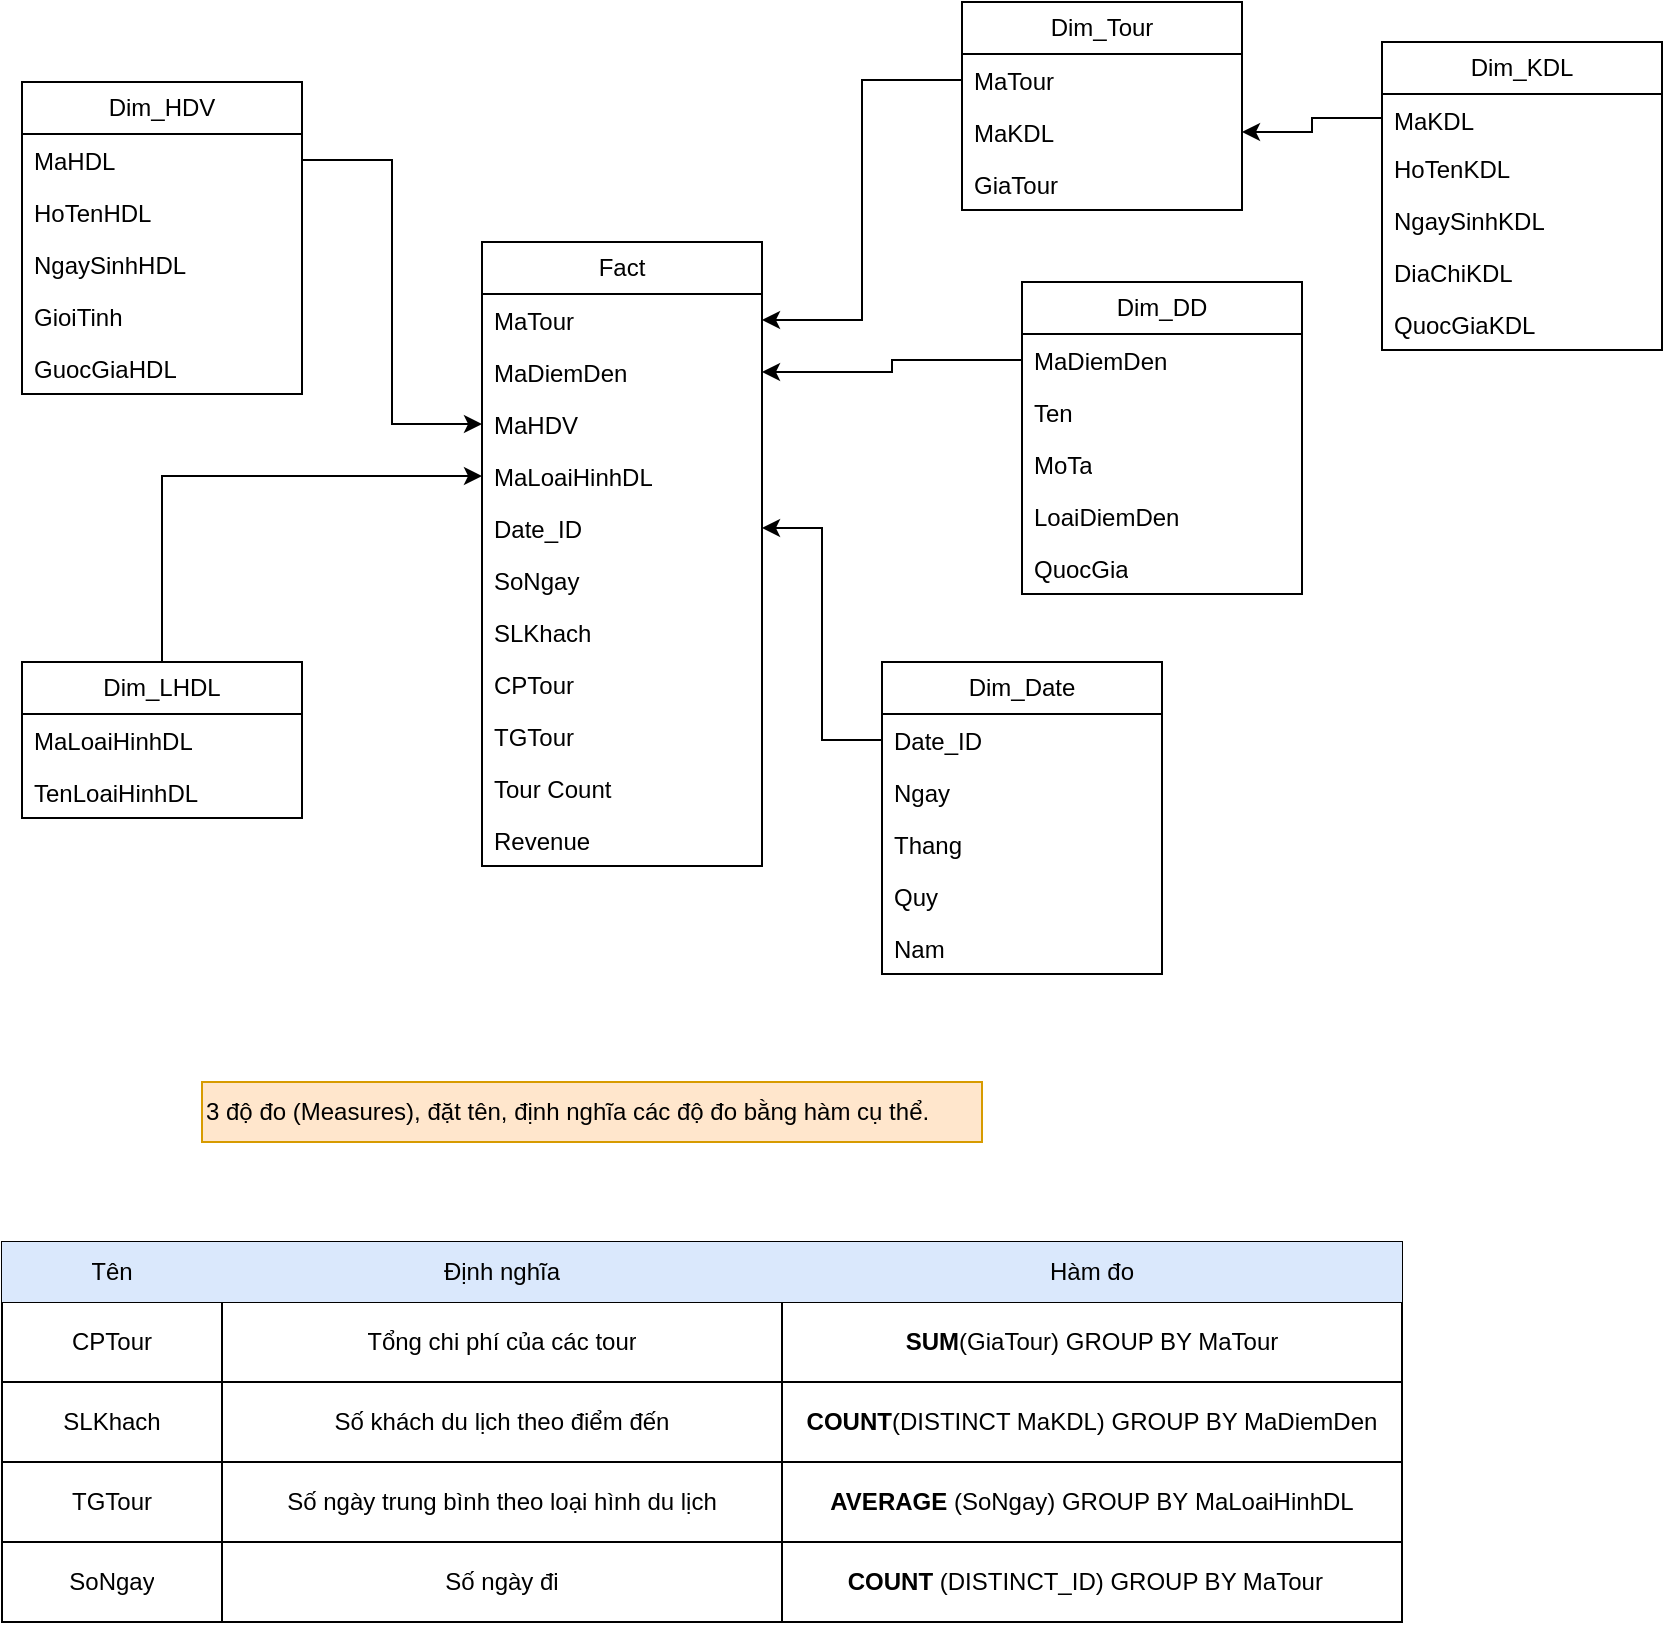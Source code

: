 <mxfile version="24.7.17" pages="2">
  <diagram name="Câu 1" id="iLBDIeXPCRLLzWp6YE0v">
    <mxGraphModel dx="992" dy="478" grid="1" gridSize="10" guides="1" tooltips="1" connect="1" arrows="1" fold="1" page="1" pageScale="1" pageWidth="850" pageHeight="1100" math="0" shadow="0">
      <root>
        <mxCell id="0" />
        <mxCell id="1" parent="0" />
        <mxCell id="QzysIwL7Uiw4SOVCcXlw-9" value="Dim_KDL" style="swimlane;fontStyle=0;childLayout=stackLayout;horizontal=1;startSize=26;fillColor=none;horizontalStack=0;resizeParent=1;resizeParentMax=0;resizeLast=0;collapsible=1;marginBottom=0;whiteSpace=wrap;html=1;" parent="1" vertex="1">
          <mxGeometry x="700" y="130" width="140" height="154" as="geometry" />
        </mxCell>
        <mxCell id="QzysIwL7Uiw4SOVCcXlw-10" value="MaKDL" style="text;strokeColor=none;fillColor=none;align=left;verticalAlign=top;spacingLeft=4;spacingRight=4;overflow=hidden;rotatable=0;points=[[0,0.5],[1,0.5]];portConstraint=eastwest;whiteSpace=wrap;html=1;" parent="QzysIwL7Uiw4SOVCcXlw-9" vertex="1">
          <mxGeometry y="26" width="140" height="24" as="geometry" />
        </mxCell>
        <mxCell id="QzysIwL7Uiw4SOVCcXlw-11" value="HoTenKDL" style="text;strokeColor=none;fillColor=none;align=left;verticalAlign=top;spacingLeft=4;spacingRight=4;overflow=hidden;rotatable=0;points=[[0,0.5],[1,0.5]];portConstraint=eastwest;whiteSpace=wrap;html=1;" parent="QzysIwL7Uiw4SOVCcXlw-9" vertex="1">
          <mxGeometry y="50" width="140" height="26" as="geometry" />
        </mxCell>
        <mxCell id="QzysIwL7Uiw4SOVCcXlw-12" value="NgaySinhKDL" style="text;strokeColor=none;fillColor=none;align=left;verticalAlign=top;spacingLeft=4;spacingRight=4;overflow=hidden;rotatable=0;points=[[0,0.5],[1,0.5]];portConstraint=eastwest;whiteSpace=wrap;html=1;" parent="QzysIwL7Uiw4SOVCcXlw-9" vertex="1">
          <mxGeometry y="76" width="140" height="26" as="geometry" />
        </mxCell>
        <mxCell id="QzysIwL7Uiw4SOVCcXlw-13" value="DiaChiKDL" style="text;strokeColor=none;fillColor=none;align=left;verticalAlign=top;spacingLeft=4;spacingRight=4;overflow=hidden;rotatable=0;points=[[0,0.5],[1,0.5]];portConstraint=eastwest;whiteSpace=wrap;html=1;" parent="QzysIwL7Uiw4SOVCcXlw-9" vertex="1">
          <mxGeometry y="102" width="140" height="26" as="geometry" />
        </mxCell>
        <mxCell id="QzysIwL7Uiw4SOVCcXlw-14" value="QuocGiaKDL" style="text;strokeColor=none;fillColor=none;align=left;verticalAlign=top;spacingLeft=4;spacingRight=4;overflow=hidden;rotatable=0;points=[[0,0.5],[1,0.5]];portConstraint=eastwest;whiteSpace=wrap;html=1;" parent="QzysIwL7Uiw4SOVCcXlw-9" vertex="1">
          <mxGeometry y="128" width="140" height="26" as="geometry" />
        </mxCell>
        <mxCell id="QzysIwL7Uiw4SOVCcXlw-16" value="Fact" style="swimlane;fontStyle=0;childLayout=stackLayout;horizontal=1;startSize=26;fillColor=none;horizontalStack=0;resizeParent=1;resizeParentMax=0;resizeLast=0;collapsible=1;marginBottom=0;whiteSpace=wrap;html=1;" parent="1" vertex="1">
          <mxGeometry x="250" y="230" width="140" height="312" as="geometry" />
        </mxCell>
        <mxCell id="QzysIwL7Uiw4SOVCcXlw-17" value="MaTour" style="text;strokeColor=none;fillColor=none;align=left;verticalAlign=top;spacingLeft=4;spacingRight=4;overflow=hidden;rotatable=0;points=[[0,0.5],[1,0.5]];portConstraint=eastwest;whiteSpace=wrap;html=1;" parent="QzysIwL7Uiw4SOVCcXlw-16" vertex="1">
          <mxGeometry y="26" width="140" height="26" as="geometry" />
        </mxCell>
        <mxCell id="QzysIwL7Uiw4SOVCcXlw-18" value="MaDiemDen" style="text;strokeColor=none;fillColor=none;align=left;verticalAlign=top;spacingLeft=4;spacingRight=4;overflow=hidden;rotatable=0;points=[[0,0.5],[1,0.5]];portConstraint=eastwest;whiteSpace=wrap;html=1;" parent="QzysIwL7Uiw4SOVCcXlw-16" vertex="1">
          <mxGeometry y="52" width="140" height="26" as="geometry" />
        </mxCell>
        <mxCell id="QzysIwL7Uiw4SOVCcXlw-19" value="MaHDV" style="text;strokeColor=none;fillColor=none;align=left;verticalAlign=top;spacingLeft=4;spacingRight=4;overflow=hidden;rotatable=0;points=[[0,0.5],[1,0.5]];portConstraint=eastwest;whiteSpace=wrap;html=1;" parent="QzysIwL7Uiw4SOVCcXlw-16" vertex="1">
          <mxGeometry y="78" width="140" height="26" as="geometry" />
        </mxCell>
        <mxCell id="QzysIwL7Uiw4SOVCcXlw-20" value="MaLoaiHinhDL" style="text;strokeColor=none;fillColor=none;align=left;verticalAlign=top;spacingLeft=4;spacingRight=4;overflow=hidden;rotatable=0;points=[[0,0.5],[1,0.5]];portConstraint=eastwest;whiteSpace=wrap;html=1;" parent="QzysIwL7Uiw4SOVCcXlw-16" vertex="1">
          <mxGeometry y="104" width="140" height="26" as="geometry" />
        </mxCell>
        <mxCell id="QzysIwL7Uiw4SOVCcXlw-21" value="Date_ID" style="text;strokeColor=none;fillColor=none;align=left;verticalAlign=top;spacingLeft=4;spacingRight=4;overflow=hidden;rotatable=0;points=[[0,0.5],[1,0.5]];portConstraint=eastwest;whiteSpace=wrap;html=1;" parent="QzysIwL7Uiw4SOVCcXlw-16" vertex="1">
          <mxGeometry y="130" width="140" height="26" as="geometry" />
        </mxCell>
        <mxCell id="QzysIwL7Uiw4SOVCcXlw-22" value="SoNgay" style="text;strokeColor=none;fillColor=none;align=left;verticalAlign=top;spacingLeft=4;spacingRight=4;overflow=hidden;rotatable=0;points=[[0,0.5],[1,0.5]];portConstraint=eastwest;whiteSpace=wrap;html=1;" parent="QzysIwL7Uiw4SOVCcXlw-16" vertex="1">
          <mxGeometry y="156" width="140" height="26" as="geometry" />
        </mxCell>
        <mxCell id="00fREQqxROsWDzswECvn-2" value="&lt;span style=&quot;text-align: center;&quot;&gt;&lt;font style=&quot;font-size: 12px;&quot;&gt;SLKhach&lt;/font&gt;&lt;/span&gt;" style="text;strokeColor=none;fillColor=none;align=left;verticalAlign=top;spacingLeft=4;spacingRight=4;overflow=hidden;rotatable=0;points=[[0,0.5],[1,0.5]];portConstraint=eastwest;whiteSpace=wrap;html=1;" parent="QzysIwL7Uiw4SOVCcXlw-16" vertex="1">
          <mxGeometry y="182" width="140" height="26" as="geometry" />
        </mxCell>
        <mxCell id="00fREQqxROsWDzswECvn-1" value="&lt;span style=&quot;text-align: center;&quot;&gt;&lt;font style=&quot;font-size: 12px;&quot;&gt;CPTour&lt;/font&gt;&lt;/span&gt;" style="text;strokeColor=none;fillColor=none;align=left;verticalAlign=top;spacingLeft=4;spacingRight=4;overflow=hidden;rotatable=0;points=[[0,0.5],[1,0.5]];portConstraint=eastwest;whiteSpace=wrap;html=1;" parent="QzysIwL7Uiw4SOVCcXlw-16" vertex="1">
          <mxGeometry y="208" width="140" height="26" as="geometry" />
        </mxCell>
        <mxCell id="00fREQqxROsWDzswECvn-3" value="&lt;span style=&quot;text-align: center;&quot;&gt;&lt;font style=&quot;font-size: 12px;&quot;&gt;TGTour&lt;/font&gt;&lt;/span&gt;" style="text;strokeColor=none;fillColor=none;align=left;verticalAlign=top;spacingLeft=4;spacingRight=4;overflow=hidden;rotatable=0;points=[[0,0.5],[1,0.5]];portConstraint=eastwest;whiteSpace=wrap;html=1;" parent="QzysIwL7Uiw4SOVCcXlw-16" vertex="1">
          <mxGeometry y="234" width="140" height="26" as="geometry" />
        </mxCell>
        <mxCell id="caPagzH6TAJImW8z5j7B-15" value="&lt;div style=&quot;text-align: center;&quot;&gt;Tour Count&lt;/div&gt;" style="text;strokeColor=none;fillColor=none;align=left;verticalAlign=top;spacingLeft=4;spacingRight=4;overflow=hidden;rotatable=0;points=[[0,0.5],[1,0.5]];portConstraint=eastwest;whiteSpace=wrap;html=1;" parent="QzysIwL7Uiw4SOVCcXlw-16" vertex="1">
          <mxGeometry y="260" width="140" height="26" as="geometry" />
        </mxCell>
        <mxCell id="caPagzH6TAJImW8z5j7B-16" value="&lt;span style=&quot;text-align: center;&quot;&gt;&lt;font style=&quot;font-size: 12px;&quot;&gt;Revenue&lt;/font&gt;&lt;/span&gt;" style="text;strokeColor=none;fillColor=none;align=left;verticalAlign=top;spacingLeft=4;spacingRight=4;overflow=hidden;rotatable=0;points=[[0,0.5],[1,0.5]];portConstraint=eastwest;whiteSpace=wrap;html=1;" parent="QzysIwL7Uiw4SOVCcXlw-16" vertex="1">
          <mxGeometry y="286" width="140" height="26" as="geometry" />
        </mxCell>
        <mxCell id="QzysIwL7Uiw4SOVCcXlw-25" value="Dim_HDV" style="swimlane;fontStyle=0;childLayout=stackLayout;horizontal=1;startSize=26;fillColor=none;horizontalStack=0;resizeParent=1;resizeParentMax=0;resizeLast=0;collapsible=1;marginBottom=0;whiteSpace=wrap;html=1;" parent="1" vertex="1">
          <mxGeometry x="20" y="150" width="140" height="156" as="geometry" />
        </mxCell>
        <mxCell id="QzysIwL7Uiw4SOVCcXlw-26" value="MaHDL" style="text;strokeColor=none;fillColor=none;align=left;verticalAlign=top;spacingLeft=4;spacingRight=4;overflow=hidden;rotatable=0;points=[[0,0.5],[1,0.5]];portConstraint=eastwest;whiteSpace=wrap;html=1;" parent="QzysIwL7Uiw4SOVCcXlw-25" vertex="1">
          <mxGeometry y="26" width="140" height="26" as="geometry" />
        </mxCell>
        <mxCell id="QzysIwL7Uiw4SOVCcXlw-27" value="HoTenHDL" style="text;strokeColor=none;fillColor=none;align=left;verticalAlign=top;spacingLeft=4;spacingRight=4;overflow=hidden;rotatable=0;points=[[0,0.5],[1,0.5]];portConstraint=eastwest;whiteSpace=wrap;html=1;" parent="QzysIwL7Uiw4SOVCcXlw-25" vertex="1">
          <mxGeometry y="52" width="140" height="26" as="geometry" />
        </mxCell>
        <mxCell id="QzysIwL7Uiw4SOVCcXlw-28" value="NgaySinhHDL" style="text;strokeColor=none;fillColor=none;align=left;verticalAlign=top;spacingLeft=4;spacingRight=4;overflow=hidden;rotatable=0;points=[[0,0.5],[1,0.5]];portConstraint=eastwest;whiteSpace=wrap;html=1;" parent="QzysIwL7Uiw4SOVCcXlw-25" vertex="1">
          <mxGeometry y="78" width="140" height="26" as="geometry" />
        </mxCell>
        <mxCell id="QzysIwL7Uiw4SOVCcXlw-29" value="GioiTinh" style="text;strokeColor=none;fillColor=none;align=left;verticalAlign=top;spacingLeft=4;spacingRight=4;overflow=hidden;rotatable=0;points=[[0,0.5],[1,0.5]];portConstraint=eastwest;whiteSpace=wrap;html=1;" parent="QzysIwL7Uiw4SOVCcXlw-25" vertex="1">
          <mxGeometry y="104" width="140" height="26" as="geometry" />
        </mxCell>
        <mxCell id="QzysIwL7Uiw4SOVCcXlw-30" value="GuocGiaHDL" style="text;strokeColor=none;fillColor=none;align=left;verticalAlign=top;spacingLeft=4;spacingRight=4;overflow=hidden;rotatable=0;points=[[0,0.5],[1,0.5]];portConstraint=eastwest;whiteSpace=wrap;html=1;" parent="QzysIwL7Uiw4SOVCcXlw-25" vertex="1">
          <mxGeometry y="130" width="140" height="26" as="geometry" />
        </mxCell>
        <mxCell id="QzysIwL7Uiw4SOVCcXlw-31" value="Dim_DD" style="swimlane;fontStyle=0;childLayout=stackLayout;horizontal=1;startSize=26;fillColor=none;horizontalStack=0;resizeParent=1;resizeParentMax=0;resizeLast=0;collapsible=1;marginBottom=0;whiteSpace=wrap;html=1;" parent="1" vertex="1">
          <mxGeometry x="520" y="250" width="140" height="156" as="geometry" />
        </mxCell>
        <mxCell id="QzysIwL7Uiw4SOVCcXlw-32" value="MaDiemDen" style="text;strokeColor=none;fillColor=none;align=left;verticalAlign=top;spacingLeft=4;spacingRight=4;overflow=hidden;rotatable=0;points=[[0,0.5],[1,0.5]];portConstraint=eastwest;whiteSpace=wrap;html=1;" parent="QzysIwL7Uiw4SOVCcXlw-31" vertex="1">
          <mxGeometry y="26" width="140" height="26" as="geometry" />
        </mxCell>
        <mxCell id="QzysIwL7Uiw4SOVCcXlw-33" value=" Ten" style="text;strokeColor=none;fillColor=none;align=left;verticalAlign=top;spacingLeft=4;spacingRight=4;overflow=hidden;rotatable=0;points=[[0,0.5],[1,0.5]];portConstraint=eastwest;whiteSpace=wrap;html=1;" parent="QzysIwL7Uiw4SOVCcXlw-31" vertex="1">
          <mxGeometry y="52" width="140" height="26" as="geometry" />
        </mxCell>
        <mxCell id="QzysIwL7Uiw4SOVCcXlw-34" value="MoTa" style="text;strokeColor=none;fillColor=none;align=left;verticalAlign=top;spacingLeft=4;spacingRight=4;overflow=hidden;rotatable=0;points=[[0,0.5],[1,0.5]];portConstraint=eastwest;whiteSpace=wrap;html=1;" parent="QzysIwL7Uiw4SOVCcXlw-31" vertex="1">
          <mxGeometry y="78" width="140" height="26" as="geometry" />
        </mxCell>
        <mxCell id="QzysIwL7Uiw4SOVCcXlw-35" value="LoaiDiemDen" style="text;strokeColor=none;fillColor=none;align=left;verticalAlign=top;spacingLeft=4;spacingRight=4;overflow=hidden;rotatable=0;points=[[0,0.5],[1,0.5]];portConstraint=eastwest;whiteSpace=wrap;html=1;" parent="QzysIwL7Uiw4SOVCcXlw-31" vertex="1">
          <mxGeometry y="104" width="140" height="26" as="geometry" />
        </mxCell>
        <mxCell id="QzysIwL7Uiw4SOVCcXlw-36" value="QuocGia" style="text;strokeColor=none;fillColor=none;align=left;verticalAlign=top;spacingLeft=4;spacingRight=4;overflow=hidden;rotatable=0;points=[[0,0.5],[1,0.5]];portConstraint=eastwest;whiteSpace=wrap;html=1;" parent="QzysIwL7Uiw4SOVCcXlw-31" vertex="1">
          <mxGeometry y="130" width="140" height="26" as="geometry" />
        </mxCell>
        <mxCell id="QzysIwL7Uiw4SOVCcXlw-58" style="edgeStyle=orthogonalEdgeStyle;rounded=0;orthogonalLoop=1;jettySize=auto;html=1;" parent="1" source="QzysIwL7Uiw4SOVCcXlw-41" target="QzysIwL7Uiw4SOVCcXlw-20" edge="1">
          <mxGeometry relative="1" as="geometry" />
        </mxCell>
        <mxCell id="QzysIwL7Uiw4SOVCcXlw-41" value="Dim_LHDL" style="swimlane;fontStyle=0;childLayout=stackLayout;horizontal=1;startSize=26;fillColor=none;horizontalStack=0;resizeParent=1;resizeParentMax=0;resizeLast=0;collapsible=1;marginBottom=0;whiteSpace=wrap;html=1;" parent="1" vertex="1">
          <mxGeometry x="20" y="440" width="140" height="78" as="geometry" />
        </mxCell>
        <mxCell id="QzysIwL7Uiw4SOVCcXlw-42" value="MaLoaiHinhDL" style="text;strokeColor=none;fillColor=none;align=left;verticalAlign=top;spacingLeft=4;spacingRight=4;overflow=hidden;rotatable=0;points=[[0,0.5],[1,0.5]];portConstraint=eastwest;whiteSpace=wrap;html=1;" parent="QzysIwL7Uiw4SOVCcXlw-41" vertex="1">
          <mxGeometry y="26" width="140" height="26" as="geometry" />
        </mxCell>
        <mxCell id="QzysIwL7Uiw4SOVCcXlw-43" value="TenLoaiHinhDL" style="text;strokeColor=none;fillColor=none;align=left;verticalAlign=top;spacingLeft=4;spacingRight=4;overflow=hidden;rotatable=0;points=[[0,0.5],[1,0.5]];portConstraint=eastwest;whiteSpace=wrap;html=1;" parent="QzysIwL7Uiw4SOVCcXlw-41" vertex="1">
          <mxGeometry y="52" width="140" height="26" as="geometry" />
        </mxCell>
        <mxCell id="QzysIwL7Uiw4SOVCcXlw-45" value="Dim_Tour" style="swimlane;fontStyle=0;childLayout=stackLayout;horizontal=1;startSize=26;fillColor=none;horizontalStack=0;resizeParent=1;resizeParentMax=0;resizeLast=0;collapsible=1;marginBottom=0;whiteSpace=wrap;html=1;" parent="1" vertex="1">
          <mxGeometry x="490" y="110" width="140" height="104" as="geometry" />
        </mxCell>
        <mxCell id="QzysIwL7Uiw4SOVCcXlw-46" value="MaTour" style="text;strokeColor=none;fillColor=none;align=left;verticalAlign=top;spacingLeft=4;spacingRight=4;overflow=hidden;rotatable=0;points=[[0,0.5],[1,0.5]];portConstraint=eastwest;whiteSpace=wrap;html=1;" parent="QzysIwL7Uiw4SOVCcXlw-45" vertex="1">
          <mxGeometry y="26" width="140" height="26" as="geometry" />
        </mxCell>
        <mxCell id="QzysIwL7Uiw4SOVCcXlw-47" value="MaKDL" style="text;strokeColor=none;fillColor=none;align=left;verticalAlign=top;spacingLeft=4;spacingRight=4;overflow=hidden;rotatable=0;points=[[0,0.5],[1,0.5]];portConstraint=eastwest;whiteSpace=wrap;html=1;" parent="QzysIwL7Uiw4SOVCcXlw-45" vertex="1">
          <mxGeometry y="52" width="140" height="26" as="geometry" />
        </mxCell>
        <mxCell id="QzysIwL7Uiw4SOVCcXlw-48" value="GiaTour" style="text;strokeColor=none;fillColor=none;align=left;verticalAlign=top;spacingLeft=4;spacingRight=4;overflow=hidden;rotatable=0;points=[[0,0.5],[1,0.5]];portConstraint=eastwest;whiteSpace=wrap;html=1;" parent="QzysIwL7Uiw4SOVCcXlw-45" vertex="1">
          <mxGeometry y="78" width="140" height="26" as="geometry" />
        </mxCell>
        <mxCell id="QzysIwL7Uiw4SOVCcXlw-56" style="edgeStyle=orthogonalEdgeStyle;rounded=0;orthogonalLoop=1;jettySize=auto;html=1;" parent="1" source="QzysIwL7Uiw4SOVCcXlw-32" target="QzysIwL7Uiw4SOVCcXlw-18" edge="1">
          <mxGeometry relative="1" as="geometry" />
        </mxCell>
        <mxCell id="QzysIwL7Uiw4SOVCcXlw-57" style="edgeStyle=orthogonalEdgeStyle;rounded=0;orthogonalLoop=1;jettySize=auto;html=1;entryX=0;entryY=0.5;entryDx=0;entryDy=0;" parent="1" source="QzysIwL7Uiw4SOVCcXlw-26" target="QzysIwL7Uiw4SOVCcXlw-19" edge="1">
          <mxGeometry relative="1" as="geometry" />
        </mxCell>
        <mxCell id="QzysIwL7Uiw4SOVCcXlw-59" style="edgeStyle=orthogonalEdgeStyle;rounded=0;orthogonalLoop=1;jettySize=auto;html=1;" parent="1" source="QzysIwL7Uiw4SOVCcXlw-46" target="QzysIwL7Uiw4SOVCcXlw-17" edge="1">
          <mxGeometry relative="1" as="geometry" />
        </mxCell>
        <mxCell id="QzysIwL7Uiw4SOVCcXlw-60" style="edgeStyle=orthogonalEdgeStyle;rounded=0;orthogonalLoop=1;jettySize=auto;html=1;" parent="1" source="QzysIwL7Uiw4SOVCcXlw-10" target="QzysIwL7Uiw4SOVCcXlw-47" edge="1">
          <mxGeometry relative="1" as="geometry" />
        </mxCell>
        <mxCell id="QzysIwL7Uiw4SOVCcXlw-62" value="&lt;font style=&quot;font-size: 12px;&quot;&gt; 3 độ đo (Measures), đặt tên, định nghĩa các độ đo bằng hàm cụ thể.&lt;/font&gt;" style="text;html=1;align=left;verticalAlign=middle;resizable=0;points=[];autosize=1;strokeColor=#d79b00;fillColor=#ffe6cc;" parent="1" vertex="1">
          <mxGeometry x="110" y="650" width="390" height="30" as="geometry" />
        </mxCell>
        <mxCell id="QzysIwL7Uiw4SOVCcXlw-63" value="" style="shape=table;startSize=0;container=1;collapsible=0;childLayout=tableLayout;fontSize=16;" parent="1" vertex="1">
          <mxGeometry x="10" y="730" width="700" height="190" as="geometry" />
        </mxCell>
        <mxCell id="QzysIwL7Uiw4SOVCcXlw-64" value="" style="shape=tableRow;horizontal=0;startSize=0;swimlaneHead=0;swimlaneBody=0;strokeColor=inherit;top=0;left=0;bottom=0;right=0;collapsible=0;dropTarget=0;fillColor=none;points=[[0,0.5],[1,0.5]];portConstraint=eastwest;fontSize=16;" parent="QzysIwL7Uiw4SOVCcXlw-63" vertex="1">
          <mxGeometry width="700" height="30" as="geometry" />
        </mxCell>
        <mxCell id="QzysIwL7Uiw4SOVCcXlw-65" value="Tên" style="shape=partialRectangle;html=1;whiteSpace=wrap;connectable=0;strokeColor=#6c8ebf;overflow=hidden;fillColor=#dae8fc;top=0;left=0;bottom=0;right=0;pointerEvents=1;fontSize=12;" parent="QzysIwL7Uiw4SOVCcXlw-64" vertex="1">
          <mxGeometry width="110" height="30" as="geometry">
            <mxRectangle width="110" height="30" as="alternateBounds" />
          </mxGeometry>
        </mxCell>
        <mxCell id="QzysIwL7Uiw4SOVCcXlw-66" value="Định nghĩa" style="shape=partialRectangle;html=1;whiteSpace=wrap;connectable=0;strokeColor=#6c8ebf;overflow=hidden;fillColor=#dae8fc;top=0;left=0;bottom=0;right=0;pointerEvents=1;fontSize=12;" parent="QzysIwL7Uiw4SOVCcXlw-64" vertex="1">
          <mxGeometry x="110" width="280" height="30" as="geometry">
            <mxRectangle width="280" height="30" as="alternateBounds" />
          </mxGeometry>
        </mxCell>
        <mxCell id="QzysIwL7Uiw4SOVCcXlw-67" value="Hàm đo" style="shape=partialRectangle;html=1;whiteSpace=wrap;connectable=0;strokeColor=#6c8ebf;overflow=hidden;fillColor=#dae8fc;top=0;left=0;bottom=0;right=0;pointerEvents=1;fontSize=12;" parent="QzysIwL7Uiw4SOVCcXlw-64" vertex="1">
          <mxGeometry x="390" width="310" height="30" as="geometry">
            <mxRectangle width="310" height="30" as="alternateBounds" />
          </mxGeometry>
        </mxCell>
        <mxCell id="QzysIwL7Uiw4SOVCcXlw-68" value="" style="shape=tableRow;horizontal=0;startSize=0;swimlaneHead=0;swimlaneBody=0;strokeColor=inherit;top=0;left=0;bottom=0;right=0;collapsible=0;dropTarget=0;fillColor=none;points=[[0,0.5],[1,0.5]];portConstraint=eastwest;fontSize=16;" parent="QzysIwL7Uiw4SOVCcXlw-63" vertex="1">
          <mxGeometry y="30" width="700" height="40" as="geometry" />
        </mxCell>
        <mxCell id="QzysIwL7Uiw4SOVCcXlw-69" value="CPTour" style="shape=partialRectangle;html=1;whiteSpace=wrap;connectable=0;strokeColor=inherit;overflow=hidden;fillColor=none;top=0;left=0;bottom=0;right=0;pointerEvents=1;fontSize=12;" parent="QzysIwL7Uiw4SOVCcXlw-68" vertex="1">
          <mxGeometry width="110" height="40" as="geometry">
            <mxRectangle width="110" height="40" as="alternateBounds" />
          </mxGeometry>
        </mxCell>
        <mxCell id="QzysIwL7Uiw4SOVCcXlw-70" value="Tổng chi phí của các tour" style="shape=partialRectangle;html=1;whiteSpace=wrap;connectable=0;strokeColor=inherit;overflow=hidden;fillColor=none;top=0;left=0;bottom=0;right=0;pointerEvents=1;fontSize=12;" parent="QzysIwL7Uiw4SOVCcXlw-68" vertex="1">
          <mxGeometry x="110" width="280" height="40" as="geometry">
            <mxRectangle width="280" height="40" as="alternateBounds" />
          </mxGeometry>
        </mxCell>
        <mxCell id="QzysIwL7Uiw4SOVCcXlw-71" value="&lt;b&gt;SUM&lt;/b&gt;(GiaTour) GROUP BY MaTour" style="shape=partialRectangle;html=1;whiteSpace=wrap;connectable=0;strokeColor=inherit;overflow=hidden;fillColor=none;top=0;left=0;bottom=0;right=0;pointerEvents=1;fontSize=12;" parent="QzysIwL7Uiw4SOVCcXlw-68" vertex="1">
          <mxGeometry x="390" width="310" height="40" as="geometry">
            <mxRectangle width="310" height="40" as="alternateBounds" />
          </mxGeometry>
        </mxCell>
        <mxCell id="QzysIwL7Uiw4SOVCcXlw-72" value="" style="shape=tableRow;horizontal=0;startSize=0;swimlaneHead=0;swimlaneBody=0;strokeColor=inherit;top=0;left=0;bottom=0;right=0;collapsible=0;dropTarget=0;fillColor=none;points=[[0,0.5],[1,0.5]];portConstraint=eastwest;fontSize=16;" parent="QzysIwL7Uiw4SOVCcXlw-63" vertex="1">
          <mxGeometry y="70" width="700" height="40" as="geometry" />
        </mxCell>
        <mxCell id="QzysIwL7Uiw4SOVCcXlw-73" value="SLKhach" style="shape=partialRectangle;html=1;whiteSpace=wrap;connectable=0;strokeColor=inherit;overflow=hidden;fillColor=none;top=0;left=0;bottom=0;right=0;pointerEvents=1;fontSize=12;" parent="QzysIwL7Uiw4SOVCcXlw-72" vertex="1">
          <mxGeometry width="110" height="40" as="geometry">
            <mxRectangle width="110" height="40" as="alternateBounds" />
          </mxGeometry>
        </mxCell>
        <mxCell id="QzysIwL7Uiw4SOVCcXlw-74" value="Số khách du lịch theo điểm đến" style="shape=partialRectangle;html=1;whiteSpace=wrap;connectable=0;strokeColor=inherit;overflow=hidden;fillColor=none;top=0;left=0;bottom=0;right=0;pointerEvents=1;fontSize=12;" parent="QzysIwL7Uiw4SOVCcXlw-72" vertex="1">
          <mxGeometry x="110" width="280" height="40" as="geometry">
            <mxRectangle width="280" height="40" as="alternateBounds" />
          </mxGeometry>
        </mxCell>
        <mxCell id="QzysIwL7Uiw4SOVCcXlw-75" value="&lt;b&gt;COUNT&lt;/b&gt;(DISTINCT MaKDL) GROUP BY MaDiemDen" style="shape=partialRectangle;html=1;whiteSpace=wrap;connectable=0;strokeColor=inherit;overflow=hidden;fillColor=none;top=0;left=0;bottom=0;right=0;pointerEvents=1;fontSize=12;" parent="QzysIwL7Uiw4SOVCcXlw-72" vertex="1">
          <mxGeometry x="390" width="310" height="40" as="geometry">
            <mxRectangle width="310" height="40" as="alternateBounds" />
          </mxGeometry>
        </mxCell>
        <mxCell id="QzysIwL7Uiw4SOVCcXlw-76" value="" style="shape=tableRow;horizontal=0;startSize=0;swimlaneHead=0;swimlaneBody=0;strokeColor=inherit;top=0;left=0;bottom=0;right=0;collapsible=0;dropTarget=0;fillColor=none;points=[[0,0.5],[1,0.5]];portConstraint=eastwest;fontSize=16;" parent="QzysIwL7Uiw4SOVCcXlw-63" vertex="1">
          <mxGeometry y="110" width="700" height="40" as="geometry" />
        </mxCell>
        <mxCell id="QzysIwL7Uiw4SOVCcXlw-77" value="TGTour" style="shape=partialRectangle;html=1;whiteSpace=wrap;connectable=0;strokeColor=inherit;overflow=hidden;fillColor=none;top=0;left=0;bottom=0;right=0;pointerEvents=1;fontSize=12;" parent="QzysIwL7Uiw4SOVCcXlw-76" vertex="1">
          <mxGeometry width="110" height="40" as="geometry">
            <mxRectangle width="110" height="40" as="alternateBounds" />
          </mxGeometry>
        </mxCell>
        <mxCell id="QzysIwL7Uiw4SOVCcXlw-78" value="Số ngày trung bình theo loại hình du lịch" style="shape=partialRectangle;html=1;whiteSpace=wrap;connectable=0;strokeColor=inherit;overflow=hidden;fillColor=none;top=0;left=0;bottom=0;right=0;pointerEvents=1;fontSize=12;" parent="QzysIwL7Uiw4SOVCcXlw-76" vertex="1">
          <mxGeometry x="110" width="280" height="40" as="geometry">
            <mxRectangle width="280" height="40" as="alternateBounds" />
          </mxGeometry>
        </mxCell>
        <mxCell id="QzysIwL7Uiw4SOVCcXlw-79" value="&lt;b&gt;AVERAGE &lt;/b&gt;(SoNgay) GROUP BY&lt;b&gt;&amp;nbsp;&lt;/b&gt;&lt;span style=&quot;text-align: left;&quot;&gt;MaLoaiHinhDL&lt;/span&gt;" style="shape=partialRectangle;html=1;whiteSpace=wrap;connectable=0;strokeColor=inherit;overflow=hidden;fillColor=none;top=0;left=0;bottom=0;right=0;pointerEvents=1;fontSize=12;" parent="QzysIwL7Uiw4SOVCcXlw-76" vertex="1">
          <mxGeometry x="390" width="310" height="40" as="geometry">
            <mxRectangle width="310" height="40" as="alternateBounds" />
          </mxGeometry>
        </mxCell>
        <mxCell id="caPagzH6TAJImW8z5j7B-7" value="" style="shape=tableRow;horizontal=0;startSize=0;swimlaneHead=0;swimlaneBody=0;strokeColor=inherit;top=0;left=0;bottom=0;right=0;collapsible=0;dropTarget=0;fillColor=none;points=[[0,0.5],[1,0.5]];portConstraint=eastwest;fontSize=16;" parent="QzysIwL7Uiw4SOVCcXlw-63" vertex="1">
          <mxGeometry y="150" width="700" height="40" as="geometry" />
        </mxCell>
        <mxCell id="caPagzH6TAJImW8z5j7B-8" value="&lt;span style=&quot;text-align: left;&quot;&gt;SoNgay&lt;/span&gt;" style="shape=partialRectangle;html=1;whiteSpace=wrap;connectable=0;strokeColor=inherit;overflow=hidden;fillColor=none;top=0;left=0;bottom=0;right=0;pointerEvents=1;fontSize=12;" parent="caPagzH6TAJImW8z5j7B-7" vertex="1">
          <mxGeometry width="110" height="40" as="geometry">
            <mxRectangle width="110" height="40" as="alternateBounds" />
          </mxGeometry>
        </mxCell>
        <mxCell id="caPagzH6TAJImW8z5j7B-9" value="Số ngày đi" style="shape=partialRectangle;html=1;whiteSpace=wrap;connectable=0;strokeColor=inherit;overflow=hidden;fillColor=none;top=0;left=0;bottom=0;right=0;pointerEvents=1;fontSize=12;" parent="caPagzH6TAJImW8z5j7B-7" vertex="1">
          <mxGeometry x="110" width="280" height="40" as="geometry">
            <mxRectangle width="280" height="40" as="alternateBounds" />
          </mxGeometry>
        </mxCell>
        <mxCell id="caPagzH6TAJImW8z5j7B-10" value="&lt;b&gt;COUNT &lt;/b&gt;(DISTINCT_ID) GROUP BY MaTour&amp;nbsp;&lt;b&gt;&amp;nbsp;&lt;/b&gt;" style="shape=partialRectangle;html=1;whiteSpace=wrap;connectable=0;strokeColor=inherit;overflow=hidden;fillColor=none;top=0;left=0;bottom=0;right=0;pointerEvents=1;fontSize=12;" parent="caPagzH6TAJImW8z5j7B-7" vertex="1">
          <mxGeometry x="390" width="310" height="40" as="geometry">
            <mxRectangle width="310" height="40" as="alternateBounds" />
          </mxGeometry>
        </mxCell>
        <mxCell id="caPagzH6TAJImW8z5j7B-11" style="edgeStyle=orthogonalEdgeStyle;rounded=0;orthogonalLoop=1;jettySize=auto;html=1;" parent="1" source="caPagzH6TAJImW8z5j7B-2" target="QzysIwL7Uiw4SOVCcXlw-21" edge="1">
          <mxGeometry relative="1" as="geometry" />
        </mxCell>
        <mxCell id="caPagzH6TAJImW8z5j7B-1" value="Dim_Date" style="swimlane;fontStyle=0;childLayout=stackLayout;horizontal=1;startSize=26;fillColor=none;horizontalStack=0;resizeParent=1;resizeParentMax=0;resizeLast=0;collapsible=1;marginBottom=0;whiteSpace=wrap;html=1;" parent="1" vertex="1">
          <mxGeometry x="450" y="440" width="140" height="156" as="geometry" />
        </mxCell>
        <mxCell id="caPagzH6TAJImW8z5j7B-2" value="Date_ID" style="text;strokeColor=none;fillColor=none;align=left;verticalAlign=top;spacingLeft=4;spacingRight=4;overflow=hidden;rotatable=0;points=[[0,0.5],[1,0.5]];portConstraint=eastwest;whiteSpace=wrap;html=1;" parent="caPagzH6TAJImW8z5j7B-1" vertex="1">
          <mxGeometry y="26" width="140" height="26" as="geometry" />
        </mxCell>
        <mxCell id="caPagzH6TAJImW8z5j7B-3" value=" Ngay" style="text;strokeColor=none;fillColor=none;align=left;verticalAlign=top;spacingLeft=4;spacingRight=4;overflow=hidden;rotatable=0;points=[[0,0.5],[1,0.5]];portConstraint=eastwest;whiteSpace=wrap;html=1;" parent="caPagzH6TAJImW8z5j7B-1" vertex="1">
          <mxGeometry y="52" width="140" height="26" as="geometry" />
        </mxCell>
        <mxCell id="caPagzH6TAJImW8z5j7B-4" value="Thang" style="text;strokeColor=none;fillColor=none;align=left;verticalAlign=top;spacingLeft=4;spacingRight=4;overflow=hidden;rotatable=0;points=[[0,0.5],[1,0.5]];portConstraint=eastwest;whiteSpace=wrap;html=1;" parent="caPagzH6TAJImW8z5j7B-1" vertex="1">
          <mxGeometry y="78" width="140" height="26" as="geometry" />
        </mxCell>
        <mxCell id="caPagzH6TAJImW8z5j7B-5" value="Quy" style="text;strokeColor=none;fillColor=none;align=left;verticalAlign=top;spacingLeft=4;spacingRight=4;overflow=hidden;rotatable=0;points=[[0,0.5],[1,0.5]];portConstraint=eastwest;whiteSpace=wrap;html=1;" parent="caPagzH6TAJImW8z5j7B-1" vertex="1">
          <mxGeometry y="104" width="140" height="26" as="geometry" />
        </mxCell>
        <mxCell id="caPagzH6TAJImW8z5j7B-6" value="Nam" style="text;strokeColor=none;fillColor=none;align=left;verticalAlign=top;spacingLeft=4;spacingRight=4;overflow=hidden;rotatable=0;points=[[0,0.5],[1,0.5]];portConstraint=eastwest;whiteSpace=wrap;html=1;" parent="caPagzH6TAJImW8z5j7B-1" vertex="1">
          <mxGeometry y="130" width="140" height="26" as="geometry" />
        </mxCell>
      </root>
    </mxGraphModel>
  </diagram>
  <diagram id="2DPbLKcchsiphnMUb9qN" name="Câu 2">
    <mxGraphModel dx="1050" dy="621" grid="1" gridSize="10" guides="1" tooltips="1" connect="1" arrows="1" fold="1" page="1" pageScale="1" pageWidth="850" pageHeight="1100" math="0" shadow="0">
      <root>
        <mxCell id="0" />
        <mxCell id="1" parent="0" />
      </root>
    </mxGraphModel>
  </diagram>
</mxfile>
